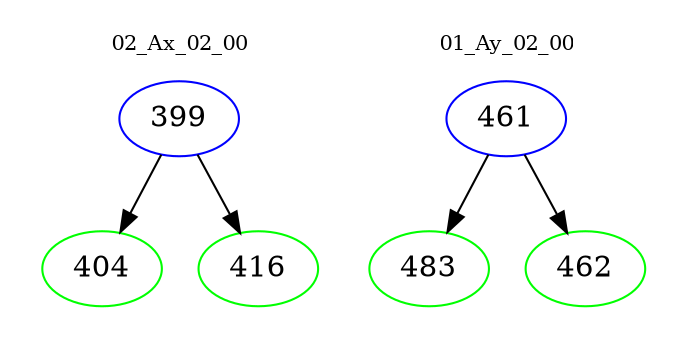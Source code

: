 digraph{
subgraph cluster_0 {
color = white
label = "02_Ax_02_00";
fontsize=10;
T0_399 [label="399", color="blue"]
T0_399 -> T0_404 [color="black"]
T0_404 [label="404", color="green"]
T0_399 -> T0_416 [color="black"]
T0_416 [label="416", color="green"]
}
subgraph cluster_1 {
color = white
label = "01_Ay_02_00";
fontsize=10;
T1_461 [label="461", color="blue"]
T1_461 -> T1_483 [color="black"]
T1_483 [label="483", color="green"]
T1_461 -> T1_462 [color="black"]
T1_462 [label="462", color="green"]
}
}
